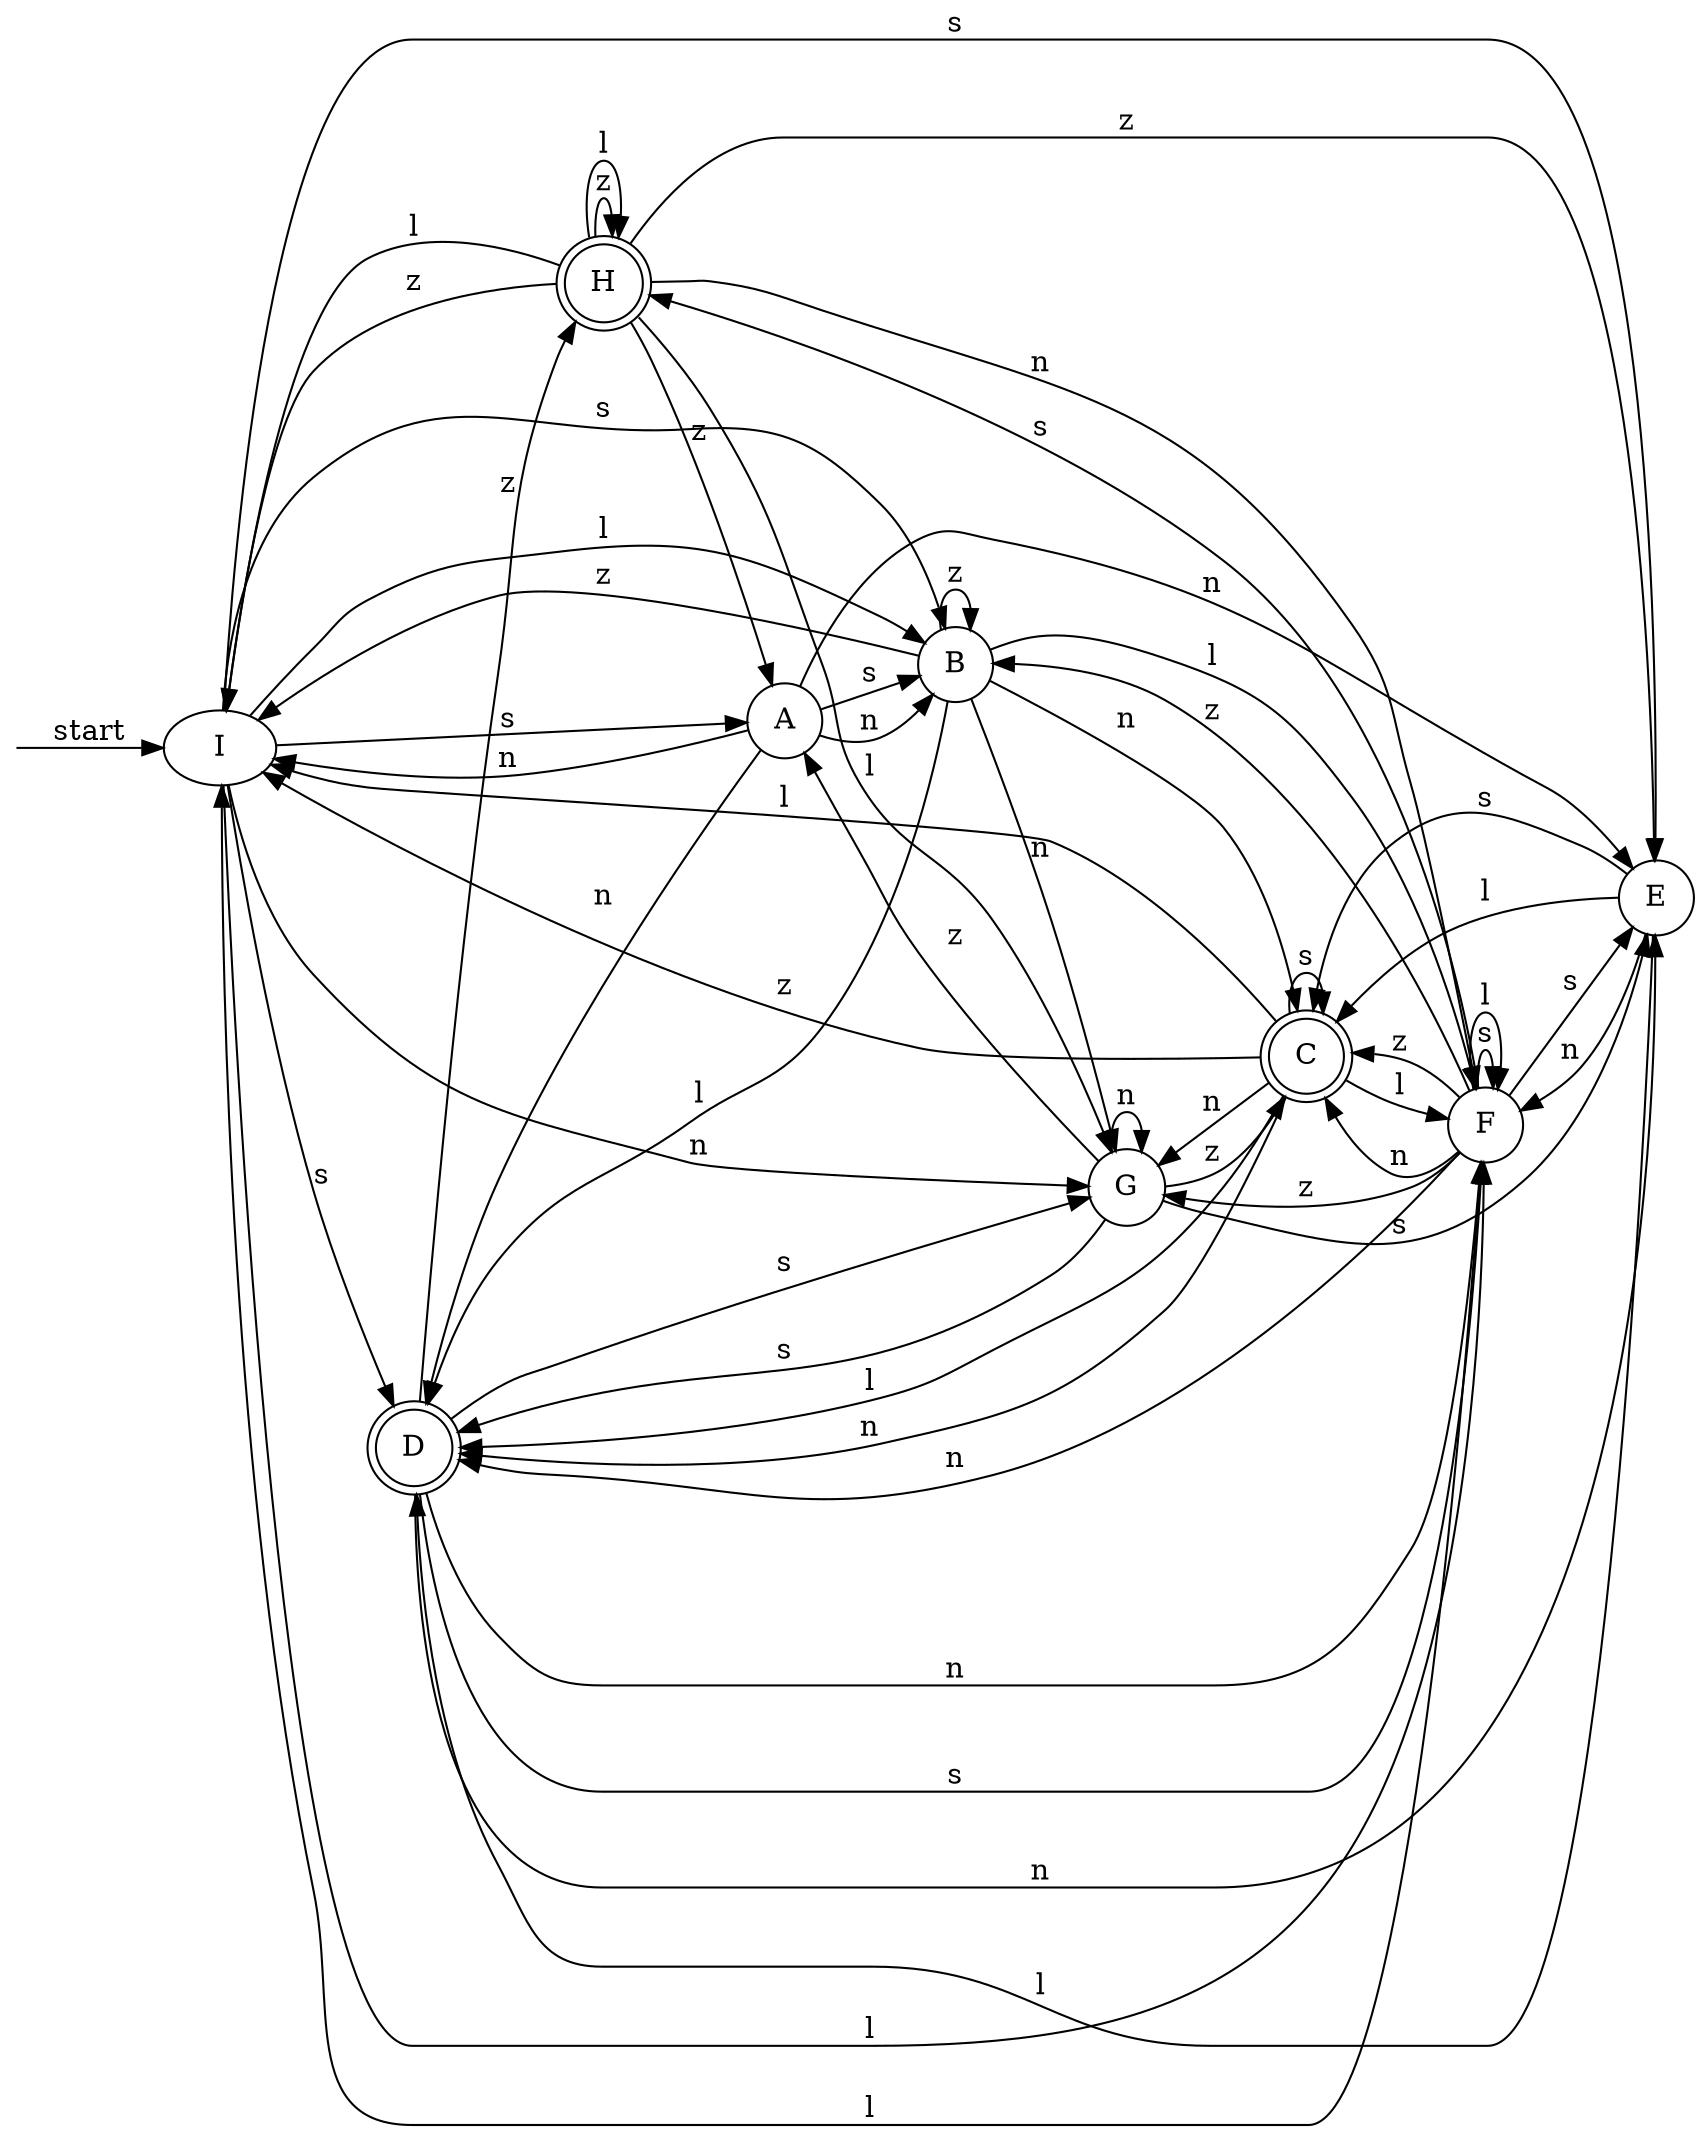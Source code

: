 digraph nfa {
    rankdir = LR;
    __start [style = invis, shape = point];
    __start -> "I" [ label = "start" ];
    node [shape = doublecircle]; "C" "D" "H"
    node [shape = circle];
    "D" -> "E" [ label = "n" ];
    "D" -> "F" [ label = "n" ];
    "E" -> "C" [ label = "s" ];
    "E" -> "C" [ label = "l" ];
    "E" -> "D" [ label = "l" ];
    "G" -> "A" [ label = "z" ];
    "G" -> "C" [ label = "z" ];
    "F" -> "H" [ label = "s" ];
    "F" -> "F" [ label = "s" ];
    "F" -> "E" [ label = "s" ];
    "G" -> "D" [ label = "s" ];
    "G" -> "E" [ label = "s" ];
    "B" -> "G" [ label = "n" ];
    "B" -> "C" [ label = "n" ];
    "E" -> "F" [ label = "n" ];
    "F" -> "D" [ label = "n" ];
    "F" -> "C" [ label = "n" ];
    "F" -> "G" [ label = "z" ];
    "F" -> "C" [ label = "z" ];
    "F" -> "B" [ label = "z" ];
    "C" -> "D" [ label = "l" ];
    "C" -> "I" [ label = "l" ];
    "C" -> "F" [ label = "l" ];
    "H" -> "H" [ label = "z" ];
    "H" -> "A" [ label = "z" ];
    "H" -> "E" [ label = "z" ];
    "H" -> "I" [ label = "z" ];
    "H" -> "G" [ label = "l" ];
    "H" -> "I" [ label = "l" ];
    "H" -> "H" [ label = "l" ];
    "B" -> "I" [ label = "z" ];
    "B" -> "B" [ label = "z" ];
    "I" -> "A" [ label = "s" ];
    "I" -> "E" [ label = "s" ];
    "I" -> "B" [ label = "s" ];
    "I" -> "D" [ label = "s" ];
    "C" -> "C" [ label = "s" ];
    "A" -> "B" [ label = "s" ];
    "B" -> "F" [ label = "l" ];
    "B" -> "D" [ label = "l" ];
    "I" -> "B" [ label = "l" ];
    "I" -> "F" [ label = "l" ];
    "G" -> "G" [ label = "n" ];
    "F" -> "I" [ label = "l" ];
    "F" -> "F" [ label = "l" ];
    "D" -> "F" [ label = "s" ];
    "D" -> "G" [ label = "s" ];
    "A" -> "D" [ label = "n" ];
    "A" -> "E" [ label = "n" ];
    "A" -> "I" [ label = "n" ];
    "A" -> "B" [ label = "n" ];
    "C" -> "I" [ label = "z" ];
    "C" -> "D" [ label = "n" ];
    "C" -> "G" [ label = "n" ];
    "D" -> "H" [ label = "z" ];
    "H" -> "F" [ label = "n" ];
    "I" -> "G" [ label = "n" ];
}
